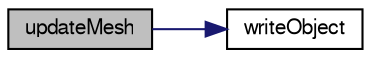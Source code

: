 digraph "updateMesh"
{
  bgcolor="transparent";
  edge [fontname="FreeSans",fontsize="10",labelfontname="FreeSans",labelfontsize="10"];
  node [fontname="FreeSans",fontsize="10",shape=record];
  rankdir="LR";
  Node720 [label="updateMesh",height=0.2,width=0.4,color="black", fillcolor="grey75", style="filled", fontcolor="black"];
  Node720 -> Node721 [color="midnightblue",fontsize="10",style="solid",fontname="FreeSans"];
  Node721 [label="writeObject",height=0.2,width=0.4,color="black",URL="$a21578.html#aac52c08633b4e1e66bc6fb382b7ec674",tooltip="Write state using given format, version and compression. "];
}
